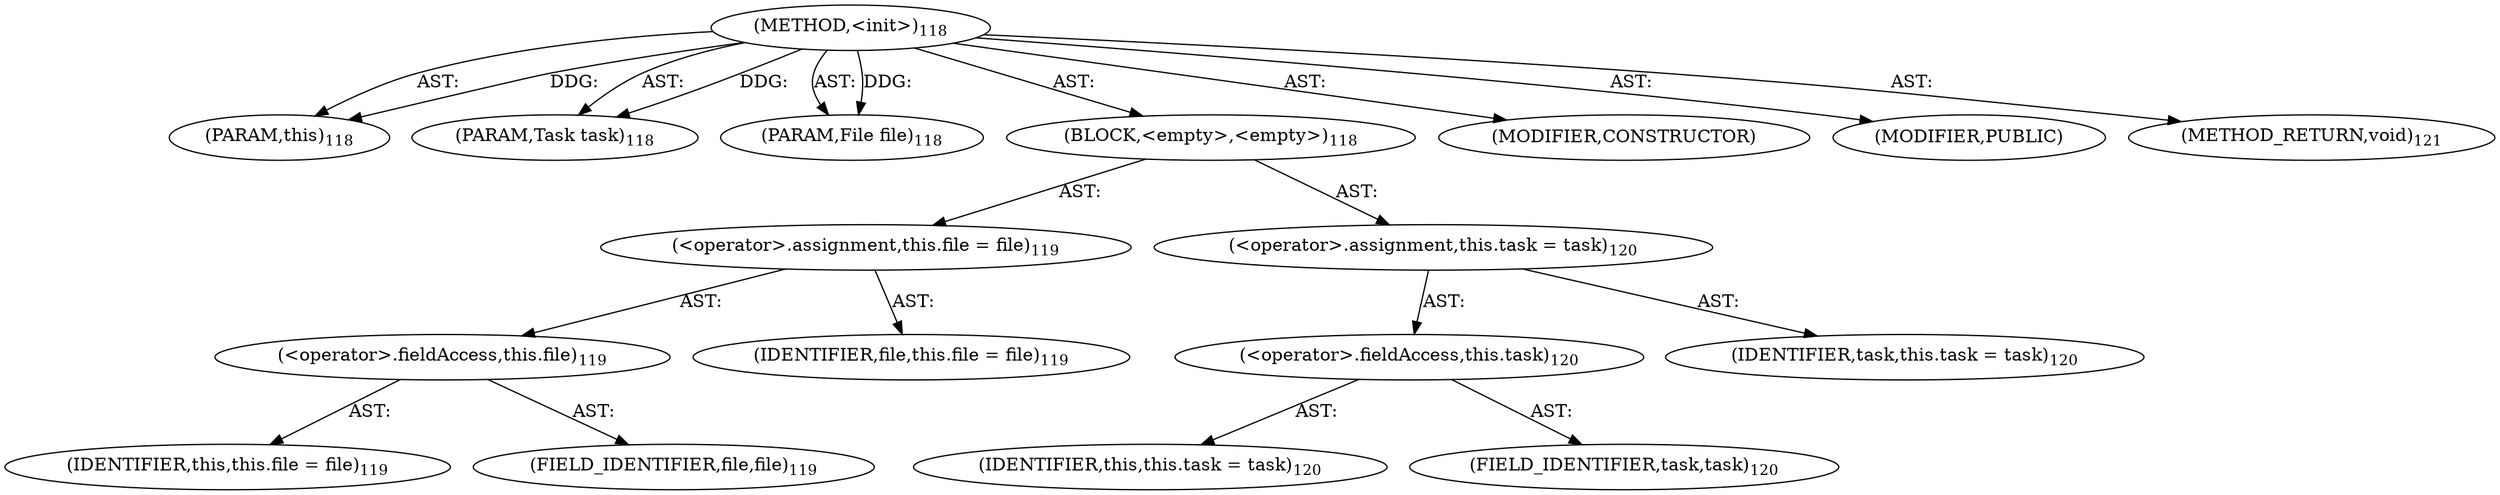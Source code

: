 digraph "&lt;init&gt;" {  
"111669149697" [label = <(METHOD,&lt;init&gt;)<SUB>118</SUB>> ]
"115964117001" [label = <(PARAM,this)<SUB>118</SUB>> ]
"115964117003" [label = <(PARAM,Task task)<SUB>118</SUB>> ]
"115964117004" [label = <(PARAM,File file)<SUB>118</SUB>> ]
"25769803777" [label = <(BLOCK,&lt;empty&gt;,&lt;empty&gt;)<SUB>118</SUB>> ]
"30064771073" [label = <(&lt;operator&gt;.assignment,this.file = file)<SUB>119</SUB>> ]
"30064771074" [label = <(&lt;operator&gt;.fieldAccess,this.file)<SUB>119</SUB>> ]
"68719476767" [label = <(IDENTIFIER,this,this.file = file)<SUB>119</SUB>> ]
"55834574848" [label = <(FIELD_IDENTIFIER,file,file)<SUB>119</SUB>> ]
"68719476770" [label = <(IDENTIFIER,file,this.file = file)<SUB>119</SUB>> ]
"30064771075" [label = <(&lt;operator&gt;.assignment,this.task = task)<SUB>120</SUB>> ]
"30064771076" [label = <(&lt;operator&gt;.fieldAccess,this.task)<SUB>120</SUB>> ]
"68719476768" [label = <(IDENTIFIER,this,this.task = task)<SUB>120</SUB>> ]
"55834574849" [label = <(FIELD_IDENTIFIER,task,task)<SUB>120</SUB>> ]
"68719476771" [label = <(IDENTIFIER,task,this.task = task)<SUB>120</SUB>> ]
"133143986186" [label = <(MODIFIER,CONSTRUCTOR)> ]
"133143986187" [label = <(MODIFIER,PUBLIC)> ]
"128849018881" [label = <(METHOD_RETURN,void)<SUB>121</SUB>> ]
  "111669149697" -> "115964117001"  [ label = "AST: "] 
  "111669149697" -> "115964117003"  [ label = "AST: "] 
  "111669149697" -> "115964117004"  [ label = "AST: "] 
  "111669149697" -> "25769803777"  [ label = "AST: "] 
  "111669149697" -> "133143986186"  [ label = "AST: "] 
  "111669149697" -> "133143986187"  [ label = "AST: "] 
  "111669149697" -> "128849018881"  [ label = "AST: "] 
  "25769803777" -> "30064771073"  [ label = "AST: "] 
  "25769803777" -> "30064771075"  [ label = "AST: "] 
  "30064771073" -> "30064771074"  [ label = "AST: "] 
  "30064771073" -> "68719476770"  [ label = "AST: "] 
  "30064771074" -> "68719476767"  [ label = "AST: "] 
  "30064771074" -> "55834574848"  [ label = "AST: "] 
  "30064771075" -> "30064771076"  [ label = "AST: "] 
  "30064771075" -> "68719476771"  [ label = "AST: "] 
  "30064771076" -> "68719476768"  [ label = "AST: "] 
  "30064771076" -> "55834574849"  [ label = "AST: "] 
  "111669149697" -> "115964117001"  [ label = "DDG: "] 
  "111669149697" -> "115964117003"  [ label = "DDG: "] 
  "111669149697" -> "115964117004"  [ label = "DDG: "] 
}
